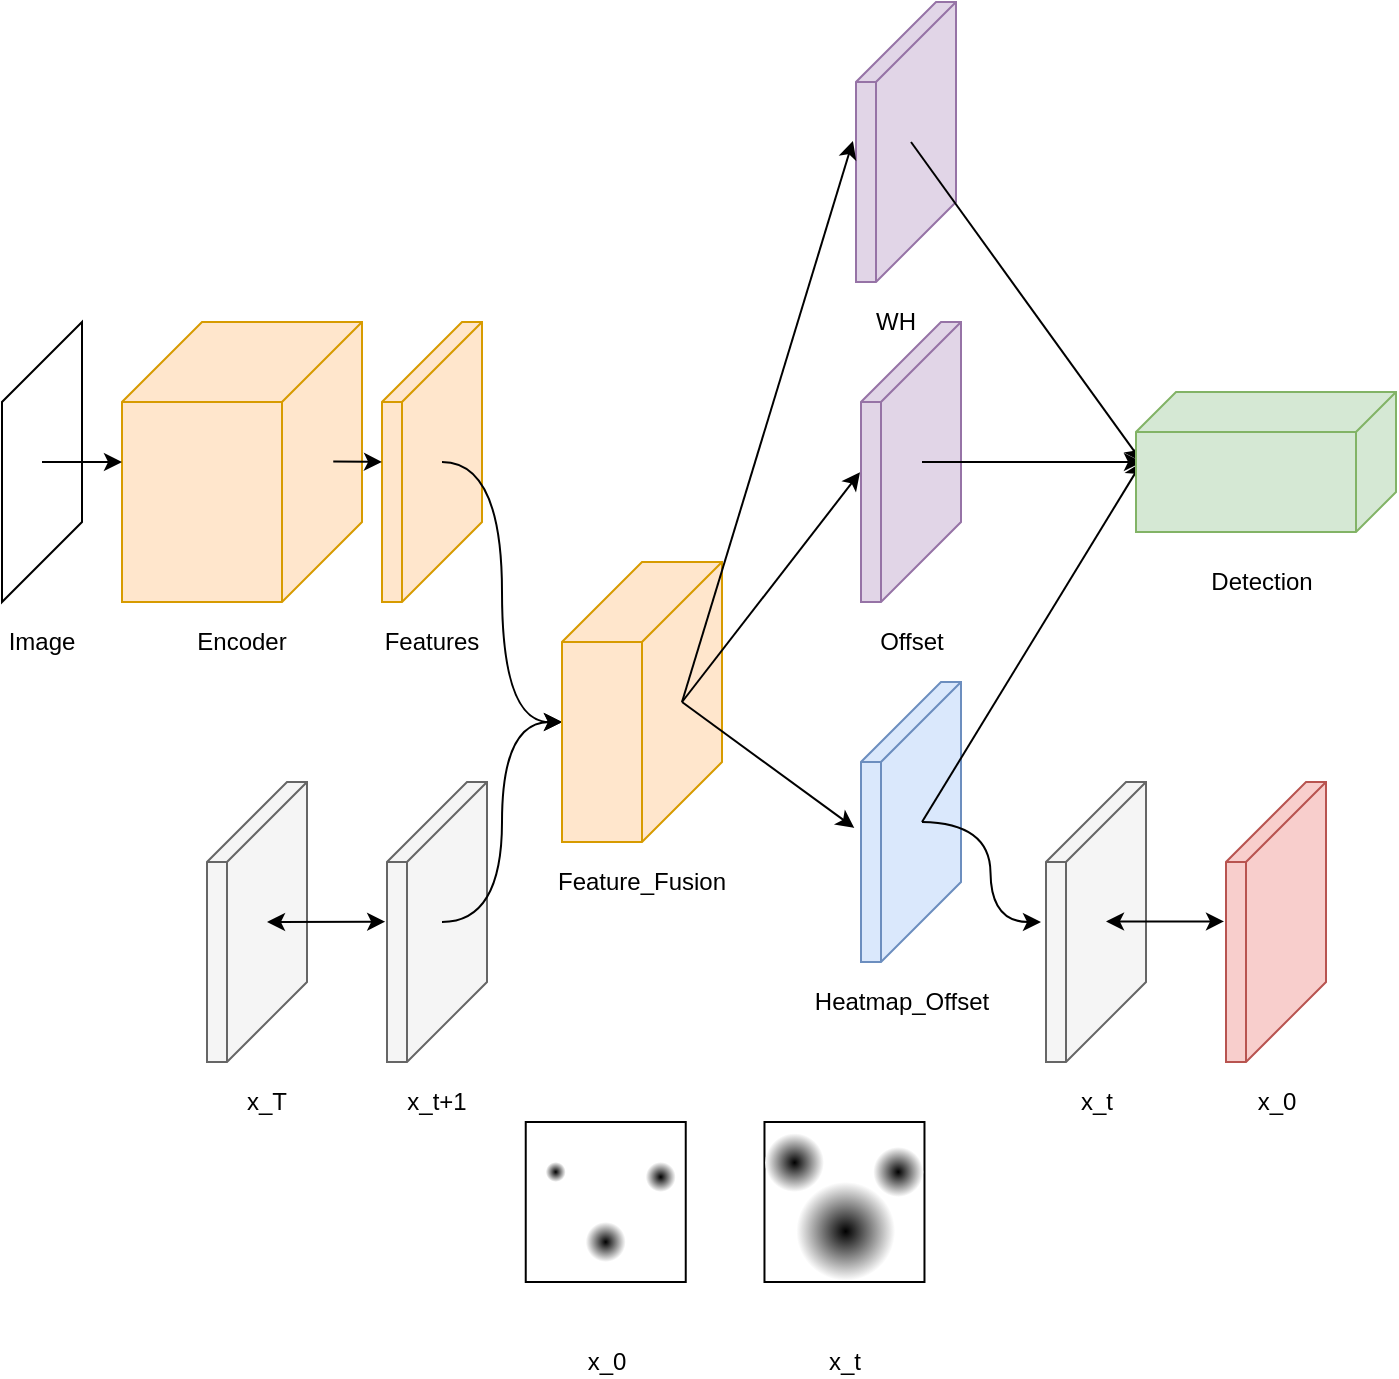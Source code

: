 <mxfile version="21.2.1" type="device">
  <diagram name="페이지-1" id="WjTWZu_wgfsH3Yp1EPEO">
    <mxGraphModel dx="1485" dy="1012" grid="1" gridSize="10" guides="1" tooltips="1" connect="1" arrows="1" fold="1" page="1" pageScale="1" pageWidth="400" pageHeight="200" math="0" shadow="0">
      <root>
        <mxCell id="0" />
        <mxCell id="1" parent="0" />
        <mxCell id="LTw5yQqBx48sPHNNN6xt-4" value="Image" style="text;html=1;strokeColor=none;fillColor=none;align=center;verticalAlign=middle;whiteSpace=wrap;rounded=0;" parent="1" vertex="1">
          <mxGeometry x="39.91" y="360" width="40" as="geometry" />
        </mxCell>
        <mxCell id="LTw5yQqBx48sPHNNN6xt-5" value="Encoder" style="text;html=1;strokeColor=none;fillColor=none;align=center;verticalAlign=middle;whiteSpace=wrap;rounded=0;" parent="1" vertex="1">
          <mxGeometry x="140" y="360" width="40" as="geometry" />
        </mxCell>
        <mxCell id="AjTzXF5Oelp-aFMQVaQH-9" value="" style="shape=cube;whiteSpace=wrap;html=1;boundedLbl=1;backgroundOutline=1;darkOpacity=0;darkOpacity2=0;size=40;flipH=1;fillColor=#ffe6cc;strokeColor=#d79b00;" parent="1" vertex="1">
          <mxGeometry x="100" y="200" width="120" height="140" as="geometry" />
        </mxCell>
        <mxCell id="AjTzXF5Oelp-aFMQVaQH-11" value="" style="shape=parallelogram;perimeter=parallelogramPerimeter;whiteSpace=wrap;html=1;fixedSize=1;rotation=-90;size=40;flipH=1;fillStyle=solid;" parent="1" vertex="1">
          <mxGeometry x="-10" y="250" width="140" height="40" as="geometry" />
        </mxCell>
        <mxCell id="AjTzXF5Oelp-aFMQVaQH-12" value="" style="shape=cube;whiteSpace=wrap;html=1;boundedLbl=1;backgroundOutline=1;darkOpacity=0;darkOpacity2=0;size=40;flipH=1;fillColor=#ffe6cc;strokeColor=#d79b00;" parent="1" vertex="1">
          <mxGeometry x="230" y="200" width="50" height="140" as="geometry" />
        </mxCell>
        <mxCell id="AjTzXF5Oelp-aFMQVaQH-14" value="Features" style="text;html=1;strokeColor=none;fillColor=none;align=center;verticalAlign=middle;whiteSpace=wrap;rounded=0;" parent="1" vertex="1">
          <mxGeometry x="235" y="360" width="40" as="geometry" />
        </mxCell>
        <mxCell id="AjTzXF5Oelp-aFMQVaQH-15" value="" style="shape=cube;whiteSpace=wrap;html=1;boundedLbl=1;backgroundOutline=1;darkOpacity=0;darkOpacity2=0;size=40;flipH=1;fillColor=#f5f5f5;strokeColor=#666666;fontColor=#333333;" parent="1" vertex="1">
          <mxGeometry x="232.5" y="430" width="50" height="140" as="geometry" />
        </mxCell>
        <mxCell id="AjTzXF5Oelp-aFMQVaQH-16" value="x_t+1" style="text;html=1;strokeColor=none;fillColor=none;align=center;verticalAlign=middle;whiteSpace=wrap;rounded=0;" parent="1" vertex="1">
          <mxGeometry x="215" y="590" width="85" as="geometry" />
        </mxCell>
        <mxCell id="AjTzXF5Oelp-aFMQVaQH-18" value="" style="shape=cube;whiteSpace=wrap;html=1;boundedLbl=1;backgroundOutline=1;darkOpacity=0;darkOpacity2=0;size=40;flipH=1;fillColor=#dae8fc;strokeColor=#6c8ebf;" parent="1" vertex="1">
          <mxGeometry x="469.5" y="380" width="50" height="140" as="geometry" />
        </mxCell>
        <mxCell id="AjTzXF5Oelp-aFMQVaQH-20" value="Heatmap_Offset" style="text;html=1;strokeColor=none;fillColor=none;align=center;verticalAlign=middle;whiteSpace=wrap;rounded=0;" parent="1" vertex="1">
          <mxGeometry x="469.5" y="540" width="40" as="geometry" />
        </mxCell>
        <mxCell id="AjTzXF5Oelp-aFMQVaQH-24" value="" style="endArrow=classic;html=1;rounded=0;exitX=0.5;exitY=0.5;exitDx=0;exitDy=0;exitPerimeter=0;" parent="1" source="AjTzXF5Oelp-aFMQVaQH-11" edge="1">
          <mxGeometry width="50" height="50" relative="1" as="geometry">
            <mxPoint x="220" y="410" as="sourcePoint" />
            <mxPoint x="100" y="270" as="targetPoint" />
          </mxGeometry>
        </mxCell>
        <mxCell id="AjTzXF5Oelp-aFMQVaQH-26" value="" style="endArrow=classic;html=1;rounded=0;exitX=0.5;exitY=0.5;exitDx=0;exitDy=0;exitPerimeter=0;" parent="1" edge="1">
          <mxGeometry width="50" height="50" relative="1" as="geometry">
            <mxPoint x="205.63" y="269.71" as="sourcePoint" />
            <mxPoint x="230" y="270" as="targetPoint" />
          </mxGeometry>
        </mxCell>
        <mxCell id="AjTzXF5Oelp-aFMQVaQH-29" value="" style="shape=cube;whiteSpace=wrap;html=1;boundedLbl=1;backgroundOutline=1;darkOpacity=0;darkOpacity2=0;size=40;flipH=1;fillColor=#f5f5f5;strokeColor=#666666;fontColor=#333333;" parent="1" vertex="1">
          <mxGeometry x="562" y="430" width="50" height="140" as="geometry" />
        </mxCell>
        <mxCell id="AjTzXF5Oelp-aFMQVaQH-30" value="x_t" style="text;html=1;strokeColor=none;fillColor=none;align=center;verticalAlign=middle;whiteSpace=wrap;rounded=0;" parent="1" vertex="1">
          <mxGeometry x="544.5" y="590" width="85" as="geometry" />
        </mxCell>
        <mxCell id="AjTzXF5Oelp-aFMQVaQH-34" value="" style="shape=cube;whiteSpace=wrap;html=1;boundedLbl=1;backgroundOutline=1;darkOpacity=0;darkOpacity2=0;size=40;flipH=1;fillColor=#f5f5f5;strokeColor=#666666;fontColor=#333333;" parent="1" vertex="1">
          <mxGeometry x="142.5" y="430" width="50" height="140" as="geometry" />
        </mxCell>
        <mxCell id="AjTzXF5Oelp-aFMQVaQH-35" value="" style="shape=cube;whiteSpace=wrap;html=1;boundedLbl=1;backgroundOutline=1;darkOpacity=0;darkOpacity2=0;size=40;flipH=1;fillColor=#f8cecc;strokeColor=#b85450;" parent="1" vertex="1">
          <mxGeometry x="652" y="430" width="50" height="140" as="geometry" />
        </mxCell>
        <mxCell id="AjTzXF5Oelp-aFMQVaQH-36" value="x_0" style="text;html=1;strokeColor=none;fillColor=none;align=center;verticalAlign=middle;whiteSpace=wrap;rounded=0;" parent="1" vertex="1">
          <mxGeometry x="634.5" y="590" width="85" as="geometry" />
        </mxCell>
        <mxCell id="AjTzXF5Oelp-aFMQVaQH-37" value="x_T" style="text;html=1;strokeColor=none;fillColor=none;align=center;verticalAlign=middle;whiteSpace=wrap;rounded=0;" parent="1" vertex="1">
          <mxGeometry x="130" y="590" width="85" as="geometry" />
        </mxCell>
        <mxCell id="AjTzXF5Oelp-aFMQVaQH-38" value="" style="endArrow=classic;startArrow=classic;html=1;rounded=0;exitX=0.4;exitY=0.5;exitDx=0;exitDy=0;exitPerimeter=0;entryX=1.018;entryY=0.499;entryDx=0;entryDy=0;entryPerimeter=0;" parent="1" source="AjTzXF5Oelp-aFMQVaQH-34" target="AjTzXF5Oelp-aFMQVaQH-15" edge="1">
          <mxGeometry width="50" height="50" relative="1" as="geometry">
            <mxPoint x="312.5" y="420" as="sourcePoint" />
            <mxPoint x="362.5" y="370" as="targetPoint" />
          </mxGeometry>
        </mxCell>
        <mxCell id="AjTzXF5Oelp-aFMQVaQH-39" value="" style="endArrow=classic;startArrow=classic;html=1;rounded=0;exitX=0.4;exitY=0.5;exitDx=0;exitDy=0;exitPerimeter=0;entryX=1.018;entryY=0.499;entryDx=0;entryDy=0;entryPerimeter=0;" parent="1" edge="1">
          <mxGeometry width="50" height="50" relative="1" as="geometry">
            <mxPoint x="592" y="499.71" as="sourcePoint" />
            <mxPoint x="651" y="499.71" as="targetPoint" />
          </mxGeometry>
        </mxCell>
        <mxCell id="AjTzXF5Oelp-aFMQVaQH-41" value="x_0" style="text;html=1;strokeColor=none;fillColor=none;align=center;verticalAlign=middle;whiteSpace=wrap;rounded=0;" parent="1" vertex="1">
          <mxGeometry x="300" y="720" width="85" as="geometry" />
        </mxCell>
        <mxCell id="AjTzXF5Oelp-aFMQVaQH-43" value="" style="whiteSpace=wrap;html=1;aspect=fixed;" parent="1" vertex="1">
          <mxGeometry x="301.87" y="600" width="80" height="80" as="geometry" />
        </mxCell>
        <mxCell id="AjTzXF5Oelp-aFMQVaQH-44" value="" style="ellipse;whiteSpace=wrap;html=1;aspect=fixed;strokeColor=none;fillColor=#000000;gradientColor=#FFFFFF;gradientDirection=radial;" parent="1" vertex="1">
          <mxGeometry x="311.87" y="620" width="10" height="10" as="geometry" />
        </mxCell>
        <mxCell id="G3NelD-k7GDp5YI_SeNo-1" value="" style="ellipse;whiteSpace=wrap;html=1;aspect=fixed;strokeColor=none;fillColor=#000000;gradientColor=#FFFFFF;gradientDirection=radial;" vertex="1" parent="1">
          <mxGeometry x="331.87" y="650" width="20" height="20" as="geometry" />
        </mxCell>
        <mxCell id="G3NelD-k7GDp5YI_SeNo-2" value="" style="ellipse;whiteSpace=wrap;html=1;aspect=fixed;strokeColor=none;fillColor=#000000;gradientColor=#FFFFFF;gradientDirection=radial;" vertex="1" parent="1">
          <mxGeometry x="361.87" y="620" width="15" height="15" as="geometry" />
        </mxCell>
        <mxCell id="G3NelD-k7GDp5YI_SeNo-3" value="x_t" style="text;html=1;strokeColor=none;fillColor=none;align=center;verticalAlign=middle;whiteSpace=wrap;rounded=0;" vertex="1" parent="1">
          <mxGeometry x="419.37" y="720" width="85" as="geometry" />
        </mxCell>
        <mxCell id="G3NelD-k7GDp5YI_SeNo-4" value="" style="whiteSpace=wrap;html=1;aspect=fixed;" vertex="1" parent="1">
          <mxGeometry x="421.24" y="600" width="80" height="80" as="geometry" />
        </mxCell>
        <mxCell id="G3NelD-k7GDp5YI_SeNo-5" value="" style="ellipse;whiteSpace=wrap;html=1;aspect=fixed;strokeColor=none;fillColor=#000000;gradientColor=#FFFFFF;gradientDirection=radial;" vertex="1" parent="1">
          <mxGeometry x="421.62" y="605.63" width="29.37" height="29.37" as="geometry" />
        </mxCell>
        <mxCell id="G3NelD-k7GDp5YI_SeNo-6" value="" style="ellipse;whiteSpace=wrap;html=1;aspect=fixed;strokeColor=none;fillColor=#000000;gradientColor=#FFFFFF;gradientDirection=radial;" vertex="1" parent="1">
          <mxGeometry x="437.19" y="630" width="49.37" height="49.37" as="geometry" />
        </mxCell>
        <mxCell id="G3NelD-k7GDp5YI_SeNo-7" value="" style="ellipse;whiteSpace=wrap;html=1;aspect=fixed;strokeColor=none;fillColor=#000000;gradientColor=#FFFFFF;gradientDirection=radial;" vertex="1" parent="1">
          <mxGeometry x="475.62" y="612.5" width="25" height="25" as="geometry" />
        </mxCell>
        <mxCell id="G3NelD-k7GDp5YI_SeNo-8" value="" style="shape=cube;whiteSpace=wrap;html=1;boundedLbl=1;backgroundOutline=1;darkOpacity=0;darkOpacity2=0;size=40;flipH=1;fillColor=#e1d5e7;strokeColor=#9673a6;" vertex="1" parent="1">
          <mxGeometry x="469.5" y="200" width="50" height="140" as="geometry" />
        </mxCell>
        <mxCell id="G3NelD-k7GDp5YI_SeNo-10" value="Offset" style="text;html=1;strokeColor=none;fillColor=none;align=center;verticalAlign=middle;whiteSpace=wrap;rounded=0;" vertex="1" parent="1">
          <mxGeometry x="474.5" y="360" width="40" as="geometry" />
        </mxCell>
        <mxCell id="G3NelD-k7GDp5YI_SeNo-11" value="" style="shape=cube;whiteSpace=wrap;html=1;boundedLbl=1;backgroundOutline=1;darkOpacity=0;darkOpacity2=0;size=40;flipH=1;fillColor=#e1d5e7;strokeColor=#9673a6;" vertex="1" parent="1">
          <mxGeometry x="467" y="40" width="50" height="140" as="geometry" />
        </mxCell>
        <mxCell id="G3NelD-k7GDp5YI_SeNo-12" value="WH" style="text;html=1;strokeColor=none;fillColor=none;align=center;verticalAlign=middle;whiteSpace=wrap;rounded=0;" vertex="1" parent="1">
          <mxGeometry x="467" y="190" width="40" height="20" as="geometry" />
        </mxCell>
        <mxCell id="G3NelD-k7GDp5YI_SeNo-31" value="" style="curved=1;endArrow=classic;html=1;rounded=0;exitX=0.4;exitY=0.5;exitDx=0;exitDy=0;exitPerimeter=0;" edge="1" parent="1" source="AjTzXF5Oelp-aFMQVaQH-12">
          <mxGeometry width="50" height="50" relative="1" as="geometry">
            <mxPoint x="240" y="480" as="sourcePoint" />
            <mxPoint x="320" y="400" as="targetPoint" />
            <Array as="points">
              <mxPoint x="290" y="270" />
              <mxPoint x="290" y="400" />
            </Array>
          </mxGeometry>
        </mxCell>
        <mxCell id="G3NelD-k7GDp5YI_SeNo-32" value="" style="curved=1;endArrow=classic;html=1;rounded=0;exitX=0.45;exitY=0.5;exitDx=0;exitDy=0;exitPerimeter=0;" edge="1" parent="1" source="AjTzXF5Oelp-aFMQVaQH-15">
          <mxGeometry width="50" height="50" relative="1" as="geometry">
            <mxPoint x="260" y="270.5" as="sourcePoint" />
            <mxPoint x="320" y="400" as="targetPoint" />
            <Array as="points">
              <mxPoint x="290" y="500" />
              <mxPoint x="290" y="400" />
            </Array>
          </mxGeometry>
        </mxCell>
        <mxCell id="G3NelD-k7GDp5YI_SeNo-33" value="" style="curved=1;endArrow=classic;html=1;rounded=0;" edge="1" parent="1">
          <mxGeometry width="50" height="50" relative="1" as="geometry">
            <mxPoint x="500" y="450" as="sourcePoint" />
            <mxPoint x="559.5" y="500" as="targetPoint" />
            <Array as="points">
              <mxPoint x="534" y="450.5" />
              <mxPoint x="534.5" y="500" />
            </Array>
          </mxGeometry>
        </mxCell>
        <mxCell id="G3NelD-k7GDp5YI_SeNo-34" value="Detection" style="text;html=1;strokeColor=none;fillColor=none;align=center;verticalAlign=middle;whiteSpace=wrap;rounded=0;" vertex="1" parent="1">
          <mxGeometry x="650" y="330" width="40" as="geometry" />
        </mxCell>
        <mxCell id="G3NelD-k7GDp5YI_SeNo-35" value="" style="shape=cube;whiteSpace=wrap;html=1;boundedLbl=1;backgroundOutline=1;darkOpacity=0;darkOpacity2=0;size=40;flipH=1;fillColor=#ffe6cc;strokeColor=#d79b00;" vertex="1" parent="1">
          <mxGeometry x="320" y="320" width="80" height="140" as="geometry" />
        </mxCell>
        <mxCell id="G3NelD-k7GDp5YI_SeNo-36" value="Feature_Fusion" style="text;html=1;strokeColor=none;fillColor=none;align=center;verticalAlign=middle;whiteSpace=wrap;rounded=0;" vertex="1" parent="1">
          <mxGeometry x="340" y="480" width="40" as="geometry" />
        </mxCell>
        <mxCell id="G3NelD-k7GDp5YI_SeNo-39" value="" style="endArrow=classic;html=1;rounded=0;exitX=0.25;exitY=0.5;exitDx=0;exitDy=0;exitPerimeter=0;entryX=1.031;entryY=0.496;entryDx=0;entryDy=0;entryPerimeter=0;" edge="1" parent="1" source="G3NelD-k7GDp5YI_SeNo-35" target="G3NelD-k7GDp5YI_SeNo-11">
          <mxGeometry width="50" height="50" relative="1" as="geometry">
            <mxPoint x="400" y="330" as="sourcePoint" />
            <mxPoint x="450" y="280" as="targetPoint" />
          </mxGeometry>
        </mxCell>
        <mxCell id="G3NelD-k7GDp5YI_SeNo-40" value="" style="endArrow=classic;html=1;rounded=0;exitX=0.25;exitY=0.5;exitDx=0;exitDy=0;exitPerimeter=0;entryX=1.01;entryY=0.537;entryDx=0;entryDy=0;entryPerimeter=0;" edge="1" parent="1" source="G3NelD-k7GDp5YI_SeNo-35" target="G3NelD-k7GDp5YI_SeNo-8">
          <mxGeometry width="50" height="50" relative="1" as="geometry">
            <mxPoint x="400" y="330" as="sourcePoint" />
            <mxPoint x="450" y="280" as="targetPoint" />
          </mxGeometry>
        </mxCell>
        <mxCell id="G3NelD-k7GDp5YI_SeNo-41" value="" style="endArrow=classic;html=1;rounded=0;exitX=0.25;exitY=0.5;exitDx=0;exitDy=0;exitPerimeter=0;entryX=1.067;entryY=0.521;entryDx=0;entryDy=0;entryPerimeter=0;" edge="1" parent="1" source="G3NelD-k7GDp5YI_SeNo-35" target="AjTzXF5Oelp-aFMQVaQH-18">
          <mxGeometry width="50" height="50" relative="1" as="geometry">
            <mxPoint x="400" y="330" as="sourcePoint" />
            <mxPoint x="450" y="280" as="targetPoint" />
          </mxGeometry>
        </mxCell>
        <mxCell id="G3NelD-k7GDp5YI_SeNo-42" value="" style="endArrow=classic;html=1;rounded=0;exitX=0.39;exitY=0.5;exitDx=0;exitDy=0;exitPerimeter=0;" edge="1" parent="1" source="G3NelD-k7GDp5YI_SeNo-8">
          <mxGeometry width="50" height="50" relative="1" as="geometry">
            <mxPoint x="400" y="330" as="sourcePoint" />
            <mxPoint x="610" y="270" as="targetPoint" />
          </mxGeometry>
        </mxCell>
        <mxCell id="G3NelD-k7GDp5YI_SeNo-44" value="" style="endArrow=classic;html=1;rounded=0;exitX=0.45;exitY=0.5;exitDx=0;exitDy=0;exitPerimeter=0;" edge="1" parent="1" source="G3NelD-k7GDp5YI_SeNo-11">
          <mxGeometry width="50" height="50" relative="1" as="geometry">
            <mxPoint x="400" y="330" as="sourcePoint" />
            <mxPoint x="610" y="270" as="targetPoint" />
          </mxGeometry>
        </mxCell>
        <mxCell id="G3NelD-k7GDp5YI_SeNo-45" value="" style="endArrow=classic;html=1;rounded=0;" edge="1" parent="1">
          <mxGeometry width="50" height="50" relative="1" as="geometry">
            <mxPoint x="500" y="450" as="sourcePoint" />
            <mxPoint x="610" y="270" as="targetPoint" />
          </mxGeometry>
        </mxCell>
        <mxCell id="G3NelD-k7GDp5YI_SeNo-14" value="" style="shape=cube;whiteSpace=wrap;html=1;boundedLbl=1;backgroundOutline=1;darkOpacity=0;darkOpacity2=0;size=20;flipH=1;fillColor=#d5e8d4;strokeColor=#82b366;" vertex="1" parent="1">
          <mxGeometry x="607" y="235" width="130" height="70" as="geometry" />
        </mxCell>
      </root>
    </mxGraphModel>
  </diagram>
</mxfile>
